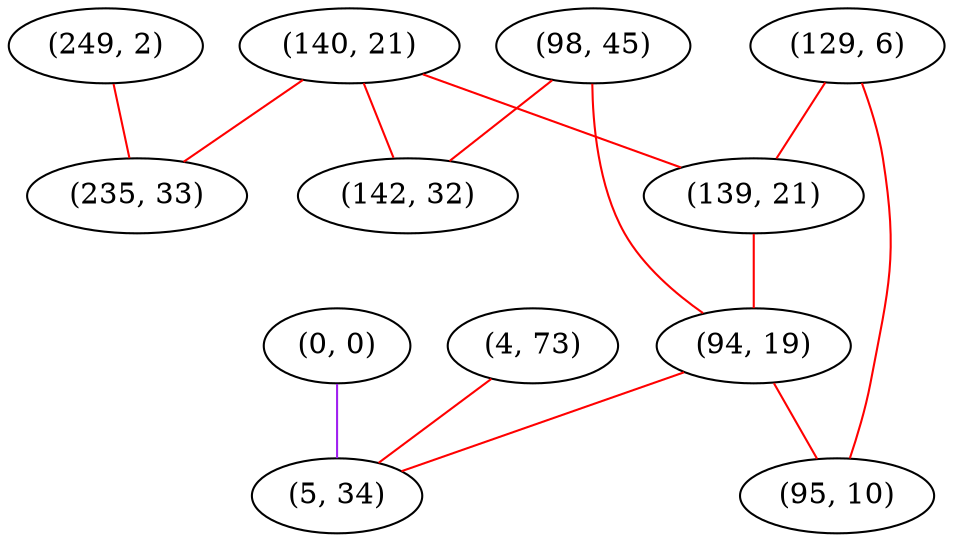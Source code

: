 graph "" {
"(140, 21)";
"(0, 0)";
"(4, 73)";
"(249, 2)";
"(98, 45)";
"(235, 33)";
"(129, 6)";
"(142, 32)";
"(139, 21)";
"(94, 19)";
"(5, 34)";
"(95, 10)";
"(140, 21)" -- "(235, 33)"  [color=red, key=0, weight=1];
"(140, 21)" -- "(142, 32)"  [color=red, key=0, weight=1];
"(140, 21)" -- "(139, 21)"  [color=red, key=0, weight=1];
"(0, 0)" -- "(5, 34)"  [color=purple, key=0, weight=4];
"(4, 73)" -- "(5, 34)"  [color=red, key=0, weight=1];
"(249, 2)" -- "(235, 33)"  [color=red, key=0, weight=1];
"(98, 45)" -- "(94, 19)"  [color=red, key=0, weight=1];
"(98, 45)" -- "(142, 32)"  [color=red, key=0, weight=1];
"(129, 6)" -- "(95, 10)"  [color=red, key=0, weight=1];
"(129, 6)" -- "(139, 21)"  [color=red, key=0, weight=1];
"(139, 21)" -- "(94, 19)"  [color=red, key=0, weight=1];
"(94, 19)" -- "(5, 34)"  [color=red, key=0, weight=1];
"(94, 19)" -- "(95, 10)"  [color=red, key=0, weight=1];
}
